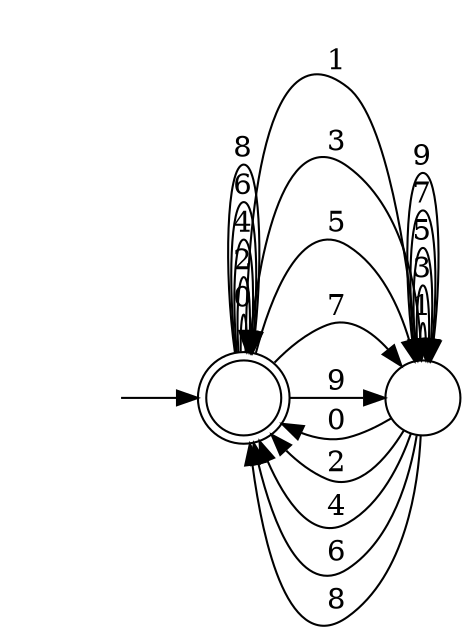 digraph Automaton {
  rankdir = LR;
  initial [shape=plaintext,label=""];
  initial -> 0
  0 [shape=doublecircle,label=""];
  0 -> 0 [label="0"]
  0 -> 0 [label="2"]
  0 -> 0 [label="4"]  
  0 -> 0 [label="6"]
  0 -> 0 [label="8"]
  0 -> 1 [label="1"]
  0 -> 1 [label="3"]
  0 -> 1 [label="5"]
  0 -> 1 [label="7"]
  0 -> 1 [label="9"] 
  1 [shape=circle,label=""];
  1 -> 0 [label="0"]
  1 -> 0 [label="2"]
  1 -> 0 [label="4"]  
  1 -> 0 [label="6"]
  1 -> 0 [label="8"]
  1 -> 1 [label="1"]
  1 -> 1 [label="3"]
  1 -> 1 [label="5"]
  1 -> 1 [label="7"]
  1 -> 1 [label="9"] 
}
